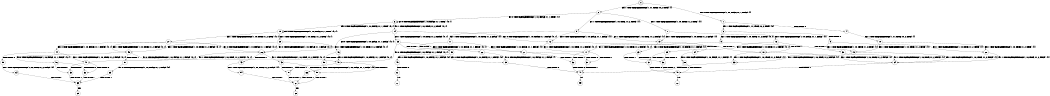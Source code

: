 digraph BCG {
size = "7, 10.5";
center = TRUE;
node [shape = circle];
0 [peripheries = 2];
0 -> 1 [label = "EX !0 !ATOMIC_EXCH_BRANCH (1, +0, FALSE, +1, 1, FALSE) !{}"];
0 -> 2 [label = "EX !1 !ATOMIC_EXCH_BRANCH (1, +1, TRUE, +0, 2, TRUE) !{}"];
1 -> 3 [label = "EX !1 !ATOMIC_EXCH_BRANCH (1, +1, TRUE, +0, 2, TRUE) !{0}"];
1 -> 4 [label = "TERMINATE !0"];
2 -> 5 [label = "EX !1 !ATOMIC_EXCH_BRANCH (1, +0, TRUE, +1, 2, TRUE) !{1}"];
2 -> 6 [label = "EX !0 !ATOMIC_EXCH_BRANCH (1, +0, FALSE, +1, 1, TRUE) !{1}"];
2 -> 7 [label = "EX !1 !ATOMIC_EXCH_BRANCH (1, +0, TRUE, +1, 2, TRUE) !{1}"];
3 -> 8 [label = "EX !1 !ATOMIC_EXCH_BRANCH (1, +0, TRUE, +1, 2, TRUE) !{0, 1}"];
3 -> 9 [label = "TERMINATE !0"];
4 -> 10 [label = "EX !1 !ATOMIC_EXCH_BRANCH (1, +1, TRUE, +0, 2, TRUE) !{}"];
5 -> 11 [label = "EX !1 !ATOMIC_EXCH_BRANCH (1, +0, TRUE, +1, 2, FALSE) !{1}"];
5 -> 12 [label = "EX !0 !ATOMIC_EXCH_BRANCH (1, +0, FALSE, +1, 1, FALSE) !{1}"];
5 -> 13 [label = "EX !1 !ATOMIC_EXCH_BRANCH (1, +0, TRUE, +1, 2, FALSE) !{1}"];
6 -> 6 [label = "EX !0 !ATOMIC_EXCH_BRANCH (1, +0, FALSE, +1, 1, TRUE) !{0, 1}"];
6 -> 14 [label = "EX !1 !ATOMIC_EXCH_BRANCH (1, +0, TRUE, +1, 2, TRUE) !{0, 1}"];
6 -> 15 [label = "EX !0 !ATOMIC_EXCH_BRANCH (1, +0, FALSE, +1, 1, TRUE) !{0, 1}"];
7 -> 16 [label = "EX !0 !ATOMIC_EXCH_BRANCH (1, +0, FALSE, +1, 1, FALSE) !{1}"];
7 -> 13 [label = "EX !1 !ATOMIC_EXCH_BRANCH (1, +0, TRUE, +1, 2, FALSE) !{1}"];
8 -> 17 [label = "EX !1 !ATOMIC_EXCH_BRANCH (1, +0, TRUE, +1, 2, FALSE) !{0, 1}"];
8 -> 18 [label = "TERMINATE !0"];
9 -> 19 [label = "EX !1 !ATOMIC_EXCH_BRANCH (1, +0, TRUE, +1, 2, TRUE) !{1}"];
9 -> 20 [label = "EX !1 !ATOMIC_EXCH_BRANCH (1, +0, TRUE, +1, 2, TRUE) !{1}"];
10 -> 19 [label = "EX !1 !ATOMIC_EXCH_BRANCH (1, +0, TRUE, +1, 2, TRUE) !{1}"];
10 -> 20 [label = "EX !1 !ATOMIC_EXCH_BRANCH (1, +0, TRUE, +1, 2, TRUE) !{1}"];
11 -> 21 [label = "EX !0 !ATOMIC_EXCH_BRANCH (1, +0, FALSE, +1, 1, FALSE) !{1}"];
11 -> 22 [label = "TERMINATE !1"];
12 -> 17 [label = "EX !1 !ATOMIC_EXCH_BRANCH (1, +0, TRUE, +1, 2, FALSE) !{0, 1}"];
12 -> 18 [label = "TERMINATE !0"];
13 -> 23 [label = "EX !0 !ATOMIC_EXCH_BRANCH (1, +0, FALSE, +1, 1, FALSE) !{1}"];
13 -> 24 [label = "TERMINATE !1"];
14 -> 12 [label = "EX !0 !ATOMIC_EXCH_BRANCH (1, +0, FALSE, +1, 1, FALSE) !{0, 1}"];
14 -> 25 [label = "EX !1 !ATOMIC_EXCH_BRANCH (1, +0, TRUE, +1, 2, FALSE) !{0, 1}"];
14 -> 26 [label = "EX !0 !ATOMIC_EXCH_BRANCH (1, +0, FALSE, +1, 1, FALSE) !{0, 1}"];
15 -> 27 [label = "EX !1 !ATOMIC_EXCH_BRANCH (1, +0, TRUE, +1, 2, TRUE) !{0, 1}"];
15 -> 15 [label = "EX !0 !ATOMIC_EXCH_BRANCH (1, +0, FALSE, +1, 1, TRUE) !{0, 1}"];
15 -> 28 [label = "EX !1 !ATOMIC_EXCH_BRANCH (1, +0, TRUE, +1, 2, TRUE) !{0, 1}"];
16 -> 29 [label = "EX !1 !ATOMIC_EXCH_BRANCH (1, +0, TRUE, +1, 2, FALSE) !{0, 1}"];
16 -> 30 [label = "TERMINATE !0"];
17 -> 31 [label = "TERMINATE !0"];
17 -> 32 [label = "TERMINATE !1"];
18 -> 33 [label = "EX !1 !ATOMIC_EXCH_BRANCH (1, +0, TRUE, +1, 2, FALSE) !{1}"];
18 -> 34 [label = "EX !1 !ATOMIC_EXCH_BRANCH (1, +0, TRUE, +1, 2, FALSE) !{1}"];
19 -> 33 [label = "EX !1 !ATOMIC_EXCH_BRANCH (1, +0, TRUE, +1, 2, FALSE) !{1}"];
19 -> 34 [label = "EX !1 !ATOMIC_EXCH_BRANCH (1, +0, TRUE, +1, 2, FALSE) !{1}"];
20 -> 34 [label = "EX !1 !ATOMIC_EXCH_BRANCH (1, +0, TRUE, +1, 2, FALSE) !{1}"];
21 -> 31 [label = "TERMINATE !0"];
21 -> 32 [label = "TERMINATE !1"];
22 -> 35 [label = "EX !0 !ATOMIC_EXCH_BRANCH (1, +0, FALSE, +1, 1, FALSE) !{}"];
23 -> 36 [label = "TERMINATE !0"];
23 -> 37 [label = "TERMINATE !1"];
24 -> 38 [label = "EX !0 !ATOMIC_EXCH_BRANCH (1, +0, FALSE, +1, 1, FALSE) !{}"];
25 -> 21 [label = "EX !0 !ATOMIC_EXCH_BRANCH (1, +0, FALSE, +1, 1, FALSE) !{0, 1}"];
25 -> 39 [label = "TERMINATE !1"];
25 -> 40 [label = "EX !0 !ATOMIC_EXCH_BRANCH (1, +0, FALSE, +1, 1, FALSE) !{0, 1}"];
26 -> 41 [label = "EX !1 !ATOMIC_EXCH_BRANCH (1, +0, TRUE, +1, 2, FALSE) !{0, 1}"];
26 -> 42 [label = "EX !1 !ATOMIC_EXCH_BRANCH (1, +0, TRUE, +1, 2, FALSE) !{0, 1}"];
26 -> 43 [label = "TERMINATE !0"];
27 -> 44 [label = "EX !0 !ATOMIC_EXCH_BRANCH (1, +0, FALSE, +1, 1, FALSE) !{0, 1}"];
27 -> 45 [label = "EX !1 !ATOMIC_EXCH_BRANCH (1, +0, TRUE, +1, 2, FALSE) !{0, 1}"];
27 -> 26 [label = "EX !0 !ATOMIC_EXCH_BRANCH (1, +0, FALSE, +1, 1, FALSE) !{0, 1}"];
28 -> 45 [label = "EX !1 !ATOMIC_EXCH_BRANCH (1, +0, TRUE, +1, 2, FALSE) !{0, 1}"];
28 -> 26 [label = "EX !0 !ATOMIC_EXCH_BRANCH (1, +0, FALSE, +1, 1, FALSE) !{0, 1}"];
28 -> 46 [label = "EX !1 !ATOMIC_EXCH_BRANCH (1, +0, TRUE, +1, 2, FALSE) !{0, 1}"];
29 -> 36 [label = "TERMINATE !0"];
29 -> 37 [label = "TERMINATE !1"];
30 -> 34 [label = "EX !1 !ATOMIC_EXCH_BRANCH (1, +0, TRUE, +1, 2, FALSE) !{1}"];
31 -> 47 [label = "TERMINATE !1"];
32 -> 47 [label = "TERMINATE !0"];
33 -> 47 [label = "TERMINATE !1"];
34 -> 48 [label = "TERMINATE !1"];
35 -> 47 [label = "TERMINATE !0"];
36 -> 48 [label = "TERMINATE !1"];
37 -> 48 [label = "TERMINATE !0"];
38 -> 48 [label = "TERMINATE !0"];
39 -> 35 [label = "EX !0 !ATOMIC_EXCH_BRANCH (1, +0, FALSE, +1, 1, FALSE) !{0}"];
39 -> 49 [label = "EX !0 !ATOMIC_EXCH_BRANCH (1, +0, FALSE, +1, 1, FALSE) !{0}"];
40 -> 50 [label = "TERMINATE !0"];
40 -> 51 [label = "TERMINATE !1"];
41 -> 52 [label = "TERMINATE !0"];
41 -> 53 [label = "TERMINATE !1"];
42 -> 50 [label = "TERMINATE !0"];
42 -> 51 [label = "TERMINATE !1"];
43 -> 54 [label = "EX !1 !ATOMIC_EXCH_BRANCH (1, +0, TRUE, +1, 2, FALSE) !{1}"];
44 -> 41 [label = "EX !1 !ATOMIC_EXCH_BRANCH (1, +0, TRUE, +1, 2, FALSE) !{0, 1}"];
44 -> 55 [label = "TERMINATE !0"];
45 -> 56 [label = "EX !0 !ATOMIC_EXCH_BRANCH (1, +0, FALSE, +1, 1, FALSE) !{0, 1}"];
45 -> 57 [label = "TERMINATE !1"];
45 -> 40 [label = "EX !0 !ATOMIC_EXCH_BRANCH (1, +0, FALSE, +1, 1, FALSE) !{0, 1}"];
46 -> 40 [label = "EX !0 !ATOMIC_EXCH_BRANCH (1, +0, FALSE, +1, 1, FALSE) !{0, 1}"];
46 -> 58 [label = "TERMINATE !1"];
47 -> 59 [label = "exit"];
48 -> 60 [label = "exit"];
49 -> 61 [label = "TERMINATE !0"];
50 -> 62 [label = "TERMINATE !1"];
51 -> 62 [label = "TERMINATE !0"];
52 -> 63 [label = "TERMINATE !1"];
53 -> 63 [label = "TERMINATE !0"];
54 -> 62 [label = "TERMINATE !1"];
55 -> 64 [label = "EX !1 !ATOMIC_EXCH_BRANCH (1, +0, TRUE, +1, 2, FALSE) !{1}"];
56 -> 52 [label = "TERMINATE !0"];
56 -> 53 [label = "TERMINATE !1"];
57 -> 65 [label = "EX !0 !ATOMIC_EXCH_BRANCH (1, +0, FALSE, +1, 1, FALSE) !{0}"];
58 -> 66 [label = "EX !0 !ATOMIC_EXCH_BRANCH (1, +0, FALSE, +1, 1, FALSE) !{0}"];
61 -> 67 [label = "exit"];
62 -> 68 [label = "exit"];
63 -> 69 [label = "exit"];
64 -> 63 [label = "TERMINATE !1"];
65 -> 63 [label = "TERMINATE !0"];
66 -> 62 [label = "TERMINATE !0"];
}

